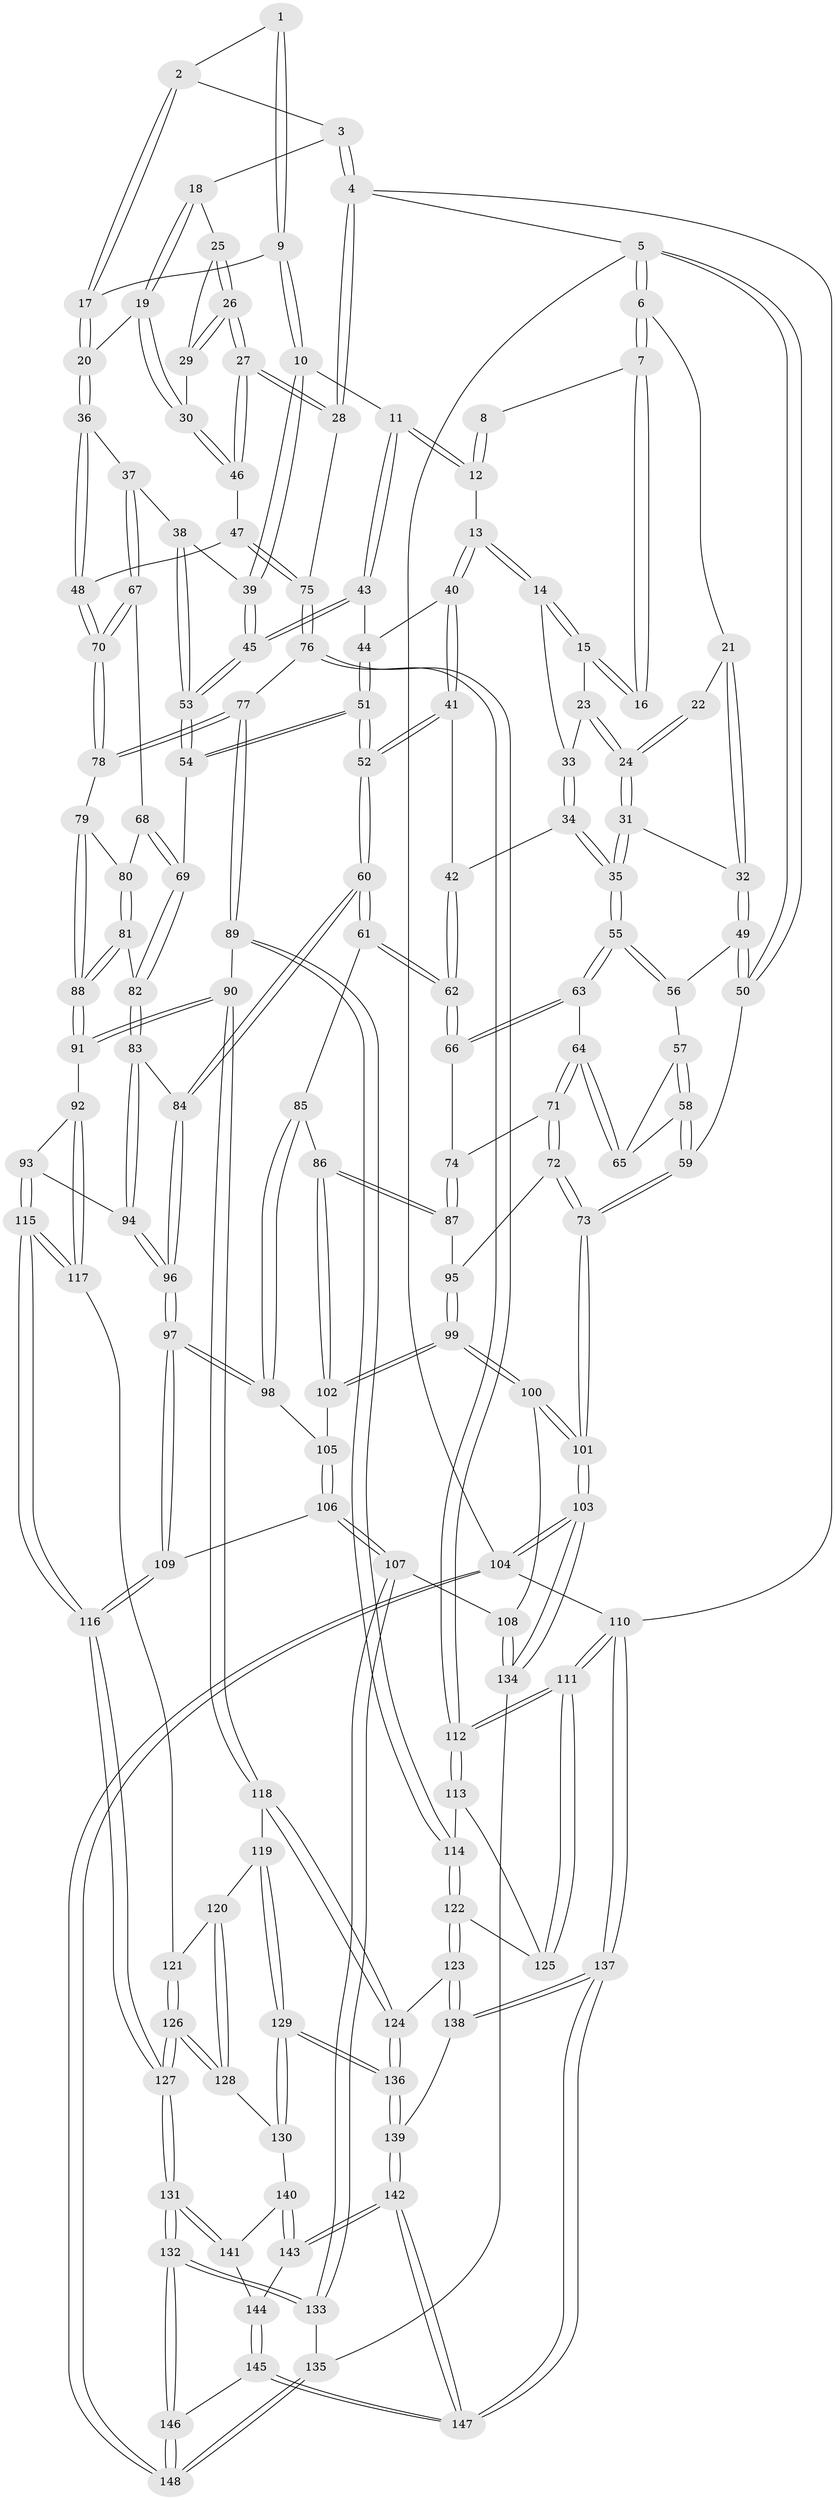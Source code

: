 // Generated by graph-tools (version 1.1) at 2025/38/03/09/25 02:38:49]
// undirected, 148 vertices, 367 edges
graph export_dot {
graph [start="1"]
  node [color=gray90,style=filled];
  1 [pos="+0.5782839838781678+0"];
  2 [pos="+0.6524765143410776+0"];
  3 [pos="+0.843170314636871+0"];
  4 [pos="+1+0"];
  5 [pos="+0+0"];
  6 [pos="+0+0"];
  7 [pos="+0.2687202498511396+0"];
  8 [pos="+0.526475070962358+0"];
  9 [pos="+0.512878877412157+0.09407388525420275"];
  10 [pos="+0.49917174355256044+0.1105776621830763"];
  11 [pos="+0.49360617861378975+0.11120125576967328"];
  12 [pos="+0.42422762810347664+0.09161829753837293"];
  13 [pos="+0.35778967618573193+0.09051095048791948"];
  14 [pos="+0.3519323757320632+0.08559506393526678"];
  15 [pos="+0.27042324296562437+0"];
  16 [pos="+0.26664688884720855+0"];
  17 [pos="+0.6669300607569735+0.08682135146582766"];
  18 [pos="+0.8553410998237916+0"];
  19 [pos="+0.7548316143844509+0.1313868229138938"];
  20 [pos="+0.6777137137954297+0.10664587024643049"];
  21 [pos="+0.07748051509958073+0.06415103899570086"];
  22 [pos="+0.2398465459393459+0"];
  23 [pos="+0.22797235770035865+0.11048037110409277"];
  24 [pos="+0.1460690191785962+0.13275998150107052"];
  25 [pos="+0.8900589655663819+0.03272744772921866"];
  26 [pos="+1+0.18164379817047174"];
  27 [pos="+1+0.1930062940194423"];
  28 [pos="+1+0.20862723295985638"];
  29 [pos="+0.8743265171145661+0.14487245656279002"];
  30 [pos="+0.8071790006222408+0.1961616005192949"];
  31 [pos="+0.13138435070647023+0.1459734752321372"];
  32 [pos="+0.0921743635424659+0.14645490301016365"];
  33 [pos="+0.28091266772689083+0.11606309871495911"];
  34 [pos="+0.25596049499648743+0.22675265017839485"];
  35 [pos="+0.21386313438654553+0.2368295850414323"];
  36 [pos="+0.6132070162641456+0.2124273469139432"];
  37 [pos="+0.6077442238498443+0.215485220060077"];
  38 [pos="+0.5635074570390368+0.19407322177803138"];
  39 [pos="+0.5325149158518147+0.16162872692731228"];
  40 [pos="+0.36122133877148815+0.18617511335109882"];
  41 [pos="+0.3303290373600656+0.21913152498407662"];
  42 [pos="+0.27403818742439656+0.23003412240662435"];
  43 [pos="+0.44433261865417206+0.1984784346087855"];
  44 [pos="+0.40160468934466165+0.20737262331884435"];
  45 [pos="+0.4702587207959562+0.2294396953266411"];
  46 [pos="+0.8069062148403368+0.22686199265574186"];
  47 [pos="+0.7988129757665038+0.2784426091519697"];
  48 [pos="+0.7980637300793276+0.27904040256527285"];
  49 [pos="+0.060506784551146525+0.1644762664579191"];
  50 [pos="+0+0.2599555784475047"];
  51 [pos="+0.4397978051810139+0.3769345285470012"];
  52 [pos="+0.4086333204692425+0.40081350818328976"];
  53 [pos="+0.48078504943007816+0.2596227154409133"];
  54 [pos="+0.4619887499683439+0.3664446148070661"];
  55 [pos="+0.2024203898354926+0.2824252267756495"];
  56 [pos="+0.11183819405978522+0.2672927642295406"];
  57 [pos="+0.11083072731591424+0.27610797188783626"];
  58 [pos="+0.047418629113303294+0.30106487310384134"];
  59 [pos="+0+0.27463872070291806"];
  60 [pos="+0.3928786001629053+0.4197898117270205"];
  61 [pos="+0.37235809817194243+0.4196847759557449"];
  62 [pos="+0.34767755828145647+0.4116444544825417"];
  63 [pos="+0.2021385446450718+0.28636879265154513"];
  64 [pos="+0.1185519022451863+0.31682152841969546"];
  65 [pos="+0.11553546080889981+0.31415851575288445"];
  66 [pos="+0.23860695071730098+0.395349733637404"];
  67 [pos="+0.5940399835425552+0.2914026460312238"];
  68 [pos="+0.5615692700760722+0.331925741149069"];
  69 [pos="+0.4639680740081949+0.36626782357729487"];
  70 [pos="+0.7570045113897105+0.3437696720775341"];
  71 [pos="+0.10989910806039459+0.4366011294092663"];
  72 [pos="+0.0841674124014948+0.45385845850680817"];
  73 [pos="+0+0.5030574779000183"];
  74 [pos="+0.2323729136797015+0.3988975685489585"];
  75 [pos="+1+0.4162728714779737"];
  76 [pos="+1+0.4241305368015804"];
  77 [pos="+0.8566906375611328+0.5100461785962145"];
  78 [pos="+0.7443306743269338+0.3983564249302566"];
  79 [pos="+0.7136899668049156+0.4162608738329586"];
  80 [pos="+0.5766519593307282+0.34536836877875143"];
  81 [pos="+0.6276824941947089+0.47173970433757717"];
  82 [pos="+0.6103457428398946+0.4727826716783293"];
  83 [pos="+0.5102901510117342+0.541667860274535"];
  84 [pos="+0.4063060919650864+0.4524726483614691"];
  85 [pos="+0.27863943839228+0.5344703996358597"];
  86 [pos="+0.22509305650751174+0.5462928242477584"];
  87 [pos="+0.21651999266570435+0.5402229194679762"];
  88 [pos="+0.6602424329965045+0.4779919435095786"];
  89 [pos="+0.8046264183432339+0.6038173876556844"];
  90 [pos="+0.7349773364794199+0.6240153418394551"];
  91 [pos="+0.6783969991961981+0.5882110072498073"];
  92 [pos="+0.5576876909974141+0.6215862588681288"];
  93 [pos="+0.5405816706151834+0.6169305579015653"];
  94 [pos="+0.5376520876670683+0.6139162443579141"];
  95 [pos="+0.16796828864212815+0.5356343357108221"];
  96 [pos="+0.3649814971363285+0.6424153997341487"];
  97 [pos="+0.35872203353788595+0.6507550925400261"];
  98 [pos="+0.30215131062522105+0.6233452435807902"];
  99 [pos="+0.15064668397724026+0.6278358543356007"];
  100 [pos="+0.10269398749030753+0.6623880569404662"];
  101 [pos="+0+0.5481606571372953"];
  102 [pos="+0.2256788404588813+0.6178399871856994"];
  103 [pos="+0+0.8357223619747803"];
  104 [pos="+0+1"];
  105 [pos="+0.23741372325182777+0.6255171059499688"];
  106 [pos="+0.2255717331089673+0.7353834815170369"];
  107 [pos="+0.22538648115454876+0.7355591706864535"];
  108 [pos="+0.14261289431926186+0.729955822252052"];
  109 [pos="+0.3597121348500712+0.6891993182741653"];
  110 [pos="+1+1"];
  111 [pos="+1+0.9960479696641348"];
  112 [pos="+1+0.5822964333280627"];
  113 [pos="+0.929817375452092+0.676771098990329"];
  114 [pos="+0.8586565763929805+0.6605833055295504"];
  115 [pos="+0.4727299425208696+0.7394220384225033"];
  116 [pos="+0.4259367514687793+0.8012426243973849"];
  117 [pos="+0.5962511974814652+0.7168738047860909"];
  118 [pos="+0.7084692247749681+0.7396957939188282"];
  119 [pos="+0.6206831801712385+0.7325010010855602"];
  120 [pos="+0.6146636059656576+0.7312062104191936"];
  121 [pos="+0.5975804687709093+0.7188798912706986"];
  122 [pos="+0.8270632690760178+0.8244754000720311"];
  123 [pos="+0.8236069180618207+0.829686825762213"];
  124 [pos="+0.7221923925179019+0.774967881562674"];
  125 [pos="+0.9273496457225994+0.7608087319433541"];
  126 [pos="+0.45211590400022444+0.840818409966645"];
  127 [pos="+0.43008232823209813+0.8420780669616499"];
  128 [pos="+0.5523251752668176+0.8485445695538042"];
  129 [pos="+0.6130429986577404+0.866819994279457"];
  130 [pos="+0.59879473524089+0.864981896907961"];
  131 [pos="+0.4258063870111488+0.8486716550661256"];
  132 [pos="+0.4129476582613938+0.8634314318288312"];
  133 [pos="+0.26846919640496536+0.8451720186106338"];
  134 [pos="+0.11273788534390004+0.8099205982316016"];
  135 [pos="+0.16749583796744752+0.9070280329063029"];
  136 [pos="+0.633733303698313+0.8713697177280407"];
  137 [pos="+1+1"];
  138 [pos="+0.8448610648083972+0.8980791109027912"];
  139 [pos="+0.659141294240139+0.9173299648099774"];
  140 [pos="+0.5814212388565332+0.9173260373346017"];
  141 [pos="+0.5578454254605815+0.9623594272117391"];
  142 [pos="+0.656297559615592+1"];
  143 [pos="+0.5905961195022174+0.9766818801838825"];
  144 [pos="+0.559849256435526+0.9671363657908612"];
  145 [pos="+0.37086183025563946+1"];
  146 [pos="+0.3676732618132211+1"];
  147 [pos="+0.7347701861462836+1"];
  148 [pos="+0.05586425670372472+1"];
  1 -- 2;
  1 -- 9;
  1 -- 9;
  2 -- 3;
  2 -- 17;
  2 -- 17;
  3 -- 4;
  3 -- 4;
  3 -- 18;
  4 -- 5;
  4 -- 28;
  4 -- 28;
  4 -- 110;
  5 -- 6;
  5 -- 6;
  5 -- 50;
  5 -- 50;
  5 -- 104;
  6 -- 7;
  6 -- 7;
  6 -- 21;
  7 -- 8;
  7 -- 16;
  7 -- 16;
  8 -- 12;
  8 -- 12;
  9 -- 10;
  9 -- 10;
  9 -- 17;
  10 -- 11;
  10 -- 39;
  10 -- 39;
  11 -- 12;
  11 -- 12;
  11 -- 43;
  11 -- 43;
  12 -- 13;
  13 -- 14;
  13 -- 14;
  13 -- 40;
  13 -- 40;
  14 -- 15;
  14 -- 15;
  14 -- 33;
  15 -- 16;
  15 -- 16;
  15 -- 23;
  17 -- 20;
  17 -- 20;
  18 -- 19;
  18 -- 19;
  18 -- 25;
  19 -- 20;
  19 -- 30;
  19 -- 30;
  20 -- 36;
  20 -- 36;
  21 -- 22;
  21 -- 32;
  21 -- 32;
  22 -- 24;
  22 -- 24;
  23 -- 24;
  23 -- 24;
  23 -- 33;
  24 -- 31;
  24 -- 31;
  25 -- 26;
  25 -- 26;
  25 -- 29;
  26 -- 27;
  26 -- 27;
  26 -- 29;
  26 -- 29;
  27 -- 28;
  27 -- 28;
  27 -- 46;
  27 -- 46;
  28 -- 75;
  29 -- 30;
  30 -- 46;
  30 -- 46;
  31 -- 32;
  31 -- 35;
  31 -- 35;
  32 -- 49;
  32 -- 49;
  33 -- 34;
  33 -- 34;
  34 -- 35;
  34 -- 35;
  34 -- 42;
  35 -- 55;
  35 -- 55;
  36 -- 37;
  36 -- 48;
  36 -- 48;
  37 -- 38;
  37 -- 67;
  37 -- 67;
  38 -- 39;
  38 -- 53;
  38 -- 53;
  39 -- 45;
  39 -- 45;
  40 -- 41;
  40 -- 41;
  40 -- 44;
  41 -- 42;
  41 -- 52;
  41 -- 52;
  42 -- 62;
  42 -- 62;
  43 -- 44;
  43 -- 45;
  43 -- 45;
  44 -- 51;
  44 -- 51;
  45 -- 53;
  45 -- 53;
  46 -- 47;
  47 -- 48;
  47 -- 75;
  47 -- 75;
  48 -- 70;
  48 -- 70;
  49 -- 50;
  49 -- 50;
  49 -- 56;
  50 -- 59;
  51 -- 52;
  51 -- 52;
  51 -- 54;
  51 -- 54;
  52 -- 60;
  52 -- 60;
  53 -- 54;
  53 -- 54;
  54 -- 69;
  55 -- 56;
  55 -- 56;
  55 -- 63;
  55 -- 63;
  56 -- 57;
  57 -- 58;
  57 -- 58;
  57 -- 65;
  58 -- 59;
  58 -- 59;
  58 -- 65;
  59 -- 73;
  59 -- 73;
  60 -- 61;
  60 -- 61;
  60 -- 84;
  60 -- 84;
  61 -- 62;
  61 -- 62;
  61 -- 85;
  62 -- 66;
  62 -- 66;
  63 -- 64;
  63 -- 66;
  63 -- 66;
  64 -- 65;
  64 -- 65;
  64 -- 71;
  64 -- 71;
  66 -- 74;
  67 -- 68;
  67 -- 70;
  67 -- 70;
  68 -- 69;
  68 -- 69;
  68 -- 80;
  69 -- 82;
  69 -- 82;
  70 -- 78;
  70 -- 78;
  71 -- 72;
  71 -- 72;
  71 -- 74;
  72 -- 73;
  72 -- 73;
  72 -- 95;
  73 -- 101;
  73 -- 101;
  74 -- 87;
  74 -- 87;
  75 -- 76;
  75 -- 76;
  76 -- 77;
  76 -- 112;
  76 -- 112;
  77 -- 78;
  77 -- 78;
  77 -- 89;
  77 -- 89;
  78 -- 79;
  79 -- 80;
  79 -- 88;
  79 -- 88;
  80 -- 81;
  80 -- 81;
  81 -- 82;
  81 -- 88;
  81 -- 88;
  82 -- 83;
  82 -- 83;
  83 -- 84;
  83 -- 94;
  83 -- 94;
  84 -- 96;
  84 -- 96;
  85 -- 86;
  85 -- 98;
  85 -- 98;
  86 -- 87;
  86 -- 87;
  86 -- 102;
  86 -- 102;
  87 -- 95;
  88 -- 91;
  88 -- 91;
  89 -- 90;
  89 -- 114;
  89 -- 114;
  90 -- 91;
  90 -- 91;
  90 -- 118;
  90 -- 118;
  91 -- 92;
  92 -- 93;
  92 -- 117;
  92 -- 117;
  93 -- 94;
  93 -- 115;
  93 -- 115;
  94 -- 96;
  94 -- 96;
  95 -- 99;
  95 -- 99;
  96 -- 97;
  96 -- 97;
  97 -- 98;
  97 -- 98;
  97 -- 109;
  97 -- 109;
  98 -- 105;
  99 -- 100;
  99 -- 100;
  99 -- 102;
  99 -- 102;
  100 -- 101;
  100 -- 101;
  100 -- 108;
  101 -- 103;
  101 -- 103;
  102 -- 105;
  103 -- 104;
  103 -- 104;
  103 -- 134;
  103 -- 134;
  104 -- 148;
  104 -- 148;
  104 -- 110;
  105 -- 106;
  105 -- 106;
  106 -- 107;
  106 -- 107;
  106 -- 109;
  107 -- 108;
  107 -- 133;
  107 -- 133;
  108 -- 134;
  108 -- 134;
  109 -- 116;
  109 -- 116;
  110 -- 111;
  110 -- 111;
  110 -- 137;
  110 -- 137;
  111 -- 112;
  111 -- 112;
  111 -- 125;
  111 -- 125;
  112 -- 113;
  112 -- 113;
  113 -- 114;
  113 -- 125;
  114 -- 122;
  114 -- 122;
  115 -- 116;
  115 -- 116;
  115 -- 117;
  115 -- 117;
  116 -- 127;
  116 -- 127;
  117 -- 121;
  118 -- 119;
  118 -- 124;
  118 -- 124;
  119 -- 120;
  119 -- 129;
  119 -- 129;
  120 -- 121;
  120 -- 128;
  120 -- 128;
  121 -- 126;
  121 -- 126;
  122 -- 123;
  122 -- 123;
  122 -- 125;
  123 -- 124;
  123 -- 138;
  123 -- 138;
  124 -- 136;
  124 -- 136;
  126 -- 127;
  126 -- 127;
  126 -- 128;
  126 -- 128;
  127 -- 131;
  127 -- 131;
  128 -- 130;
  129 -- 130;
  129 -- 130;
  129 -- 136;
  129 -- 136;
  130 -- 140;
  131 -- 132;
  131 -- 132;
  131 -- 141;
  131 -- 141;
  132 -- 133;
  132 -- 133;
  132 -- 146;
  132 -- 146;
  133 -- 135;
  134 -- 135;
  135 -- 148;
  135 -- 148;
  136 -- 139;
  136 -- 139;
  137 -- 138;
  137 -- 138;
  137 -- 147;
  137 -- 147;
  138 -- 139;
  139 -- 142;
  139 -- 142;
  140 -- 141;
  140 -- 143;
  140 -- 143;
  141 -- 144;
  142 -- 143;
  142 -- 143;
  142 -- 147;
  142 -- 147;
  143 -- 144;
  144 -- 145;
  144 -- 145;
  145 -- 146;
  145 -- 147;
  145 -- 147;
  146 -- 148;
  146 -- 148;
}
